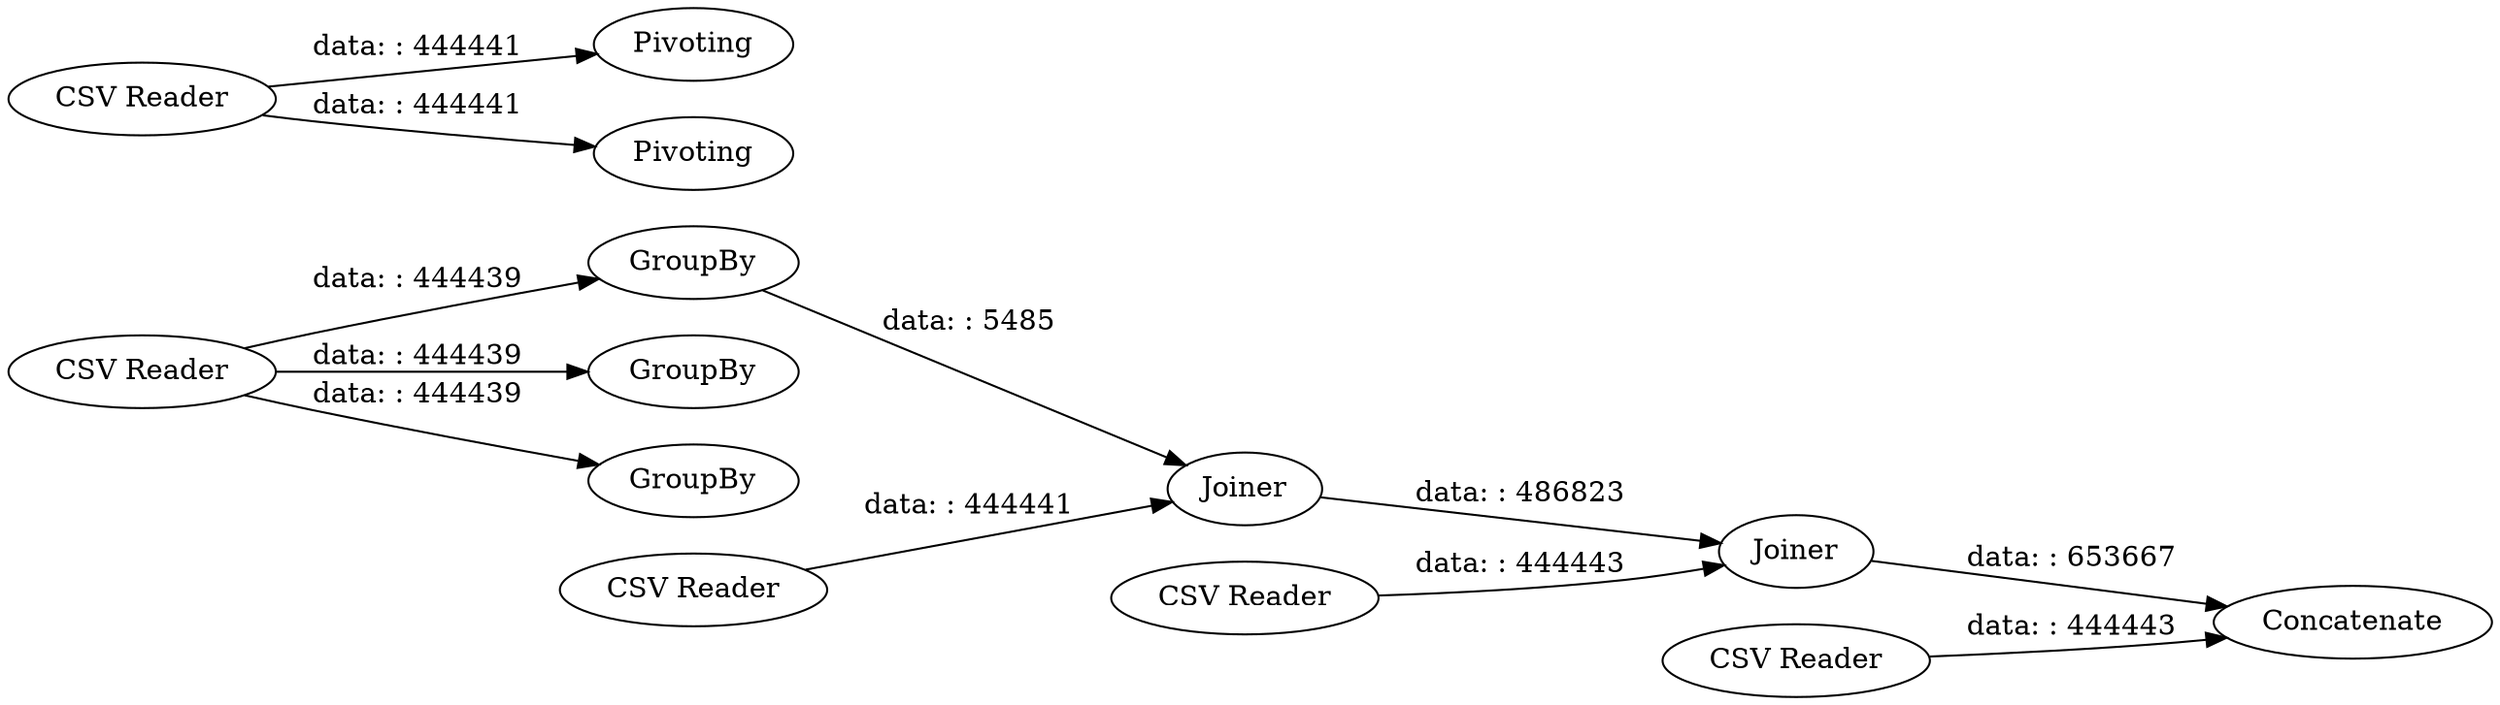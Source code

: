digraph {
	"-5842866978736870938_40" [label="CSV Reader"]
	"-5842866978736870938_49" [label="CSV Reader"]
	"-5842866978736870938_42" [label="CSV Reader"]
	"-5842866978736870938_48" [label=Pivoting]
	"-5842866978736870938_45" [label=Joiner]
	"-5842866978736870938_50" [label=Concatenate]
	"-5842866978736870938_46" [label="CSV Reader"]
	"-5842866978736870938_37" [label=GroupBy]
	"-5842866978736870938_43" [label=Joiner]
	"-5842866978736870938_41" [label=GroupBy]
	"-5842866978736870938_38" [label=GroupBy]
	"-5842866978736870938_47" [label=Pivoting]
	"-5842866978736870938_44" [label="CSV Reader"]
	"-5842866978736870938_44" -> "-5842866978736870938_45" [label="data: : 444443"]
	"-5842866978736870938_43" -> "-5842866978736870938_45" [label="data: : 486823"]
	"-5842866978736870938_42" -> "-5842866978736870938_43" [label="data: : 444441"]
	"-5842866978736870938_46" -> "-5842866978736870938_48" [label="data: : 444441"]
	"-5842866978736870938_37" -> "-5842866978736870938_43" [label="data: : 5485"]
	"-5842866978736870938_45" -> "-5842866978736870938_50" [label="data: : 653667"]
	"-5842866978736870938_40" -> "-5842866978736870938_37" [label="data: : 444439"]
	"-5842866978736870938_49" -> "-5842866978736870938_50" [label="data: : 444443"]
	"-5842866978736870938_40" -> "-5842866978736870938_38" [label="data: : 444439"]
	"-5842866978736870938_46" -> "-5842866978736870938_47" [label="data: : 444441"]
	"-5842866978736870938_40" -> "-5842866978736870938_41" [label="data: : 444439"]
	rankdir=LR
}
